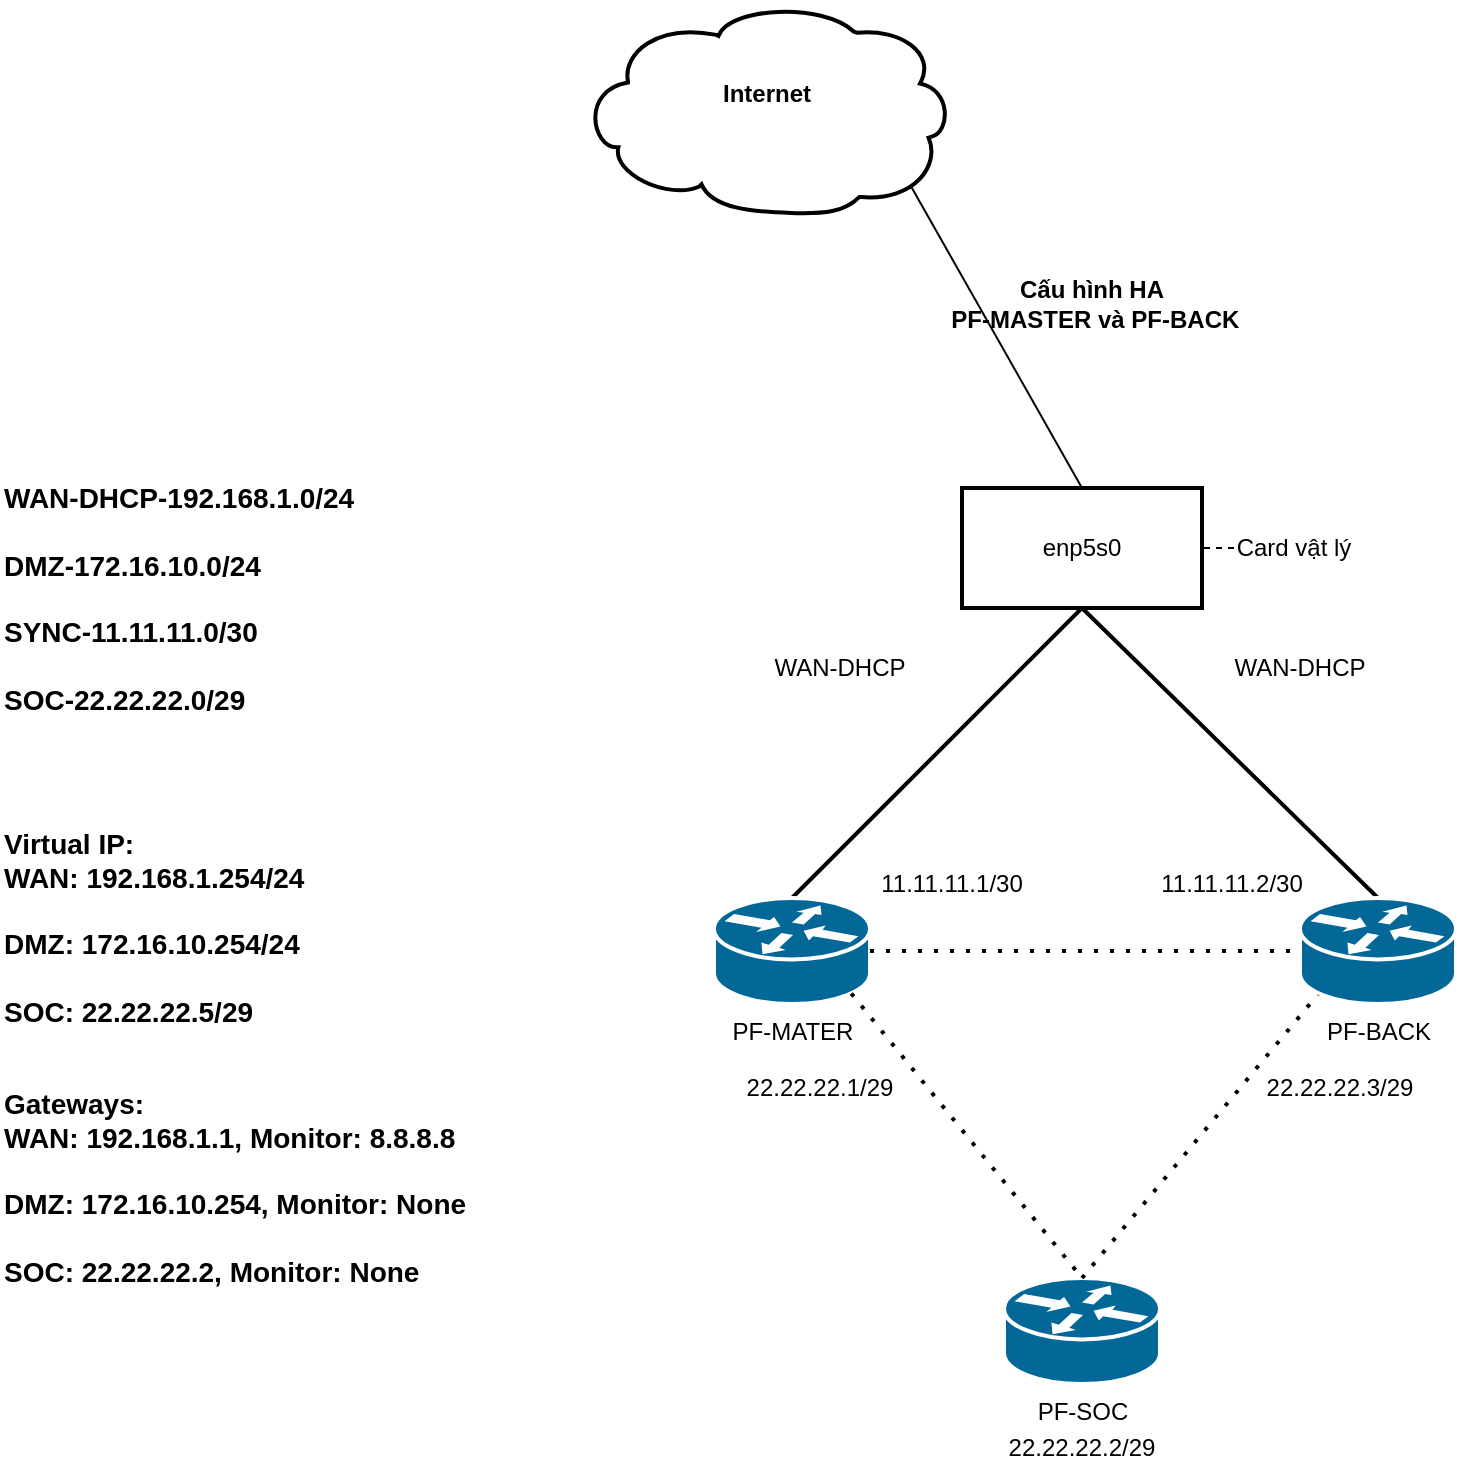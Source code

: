 <mxfile version="27.1.3">
  <diagram name="Trang-1" id="OdlgKHHiCkh582KKrEF_">
    <mxGraphModel dx="1426" dy="759" grid="1" gridSize="10" guides="1" tooltips="1" connect="1" arrows="1" fold="1" page="1" pageScale="1" pageWidth="827" pageHeight="1169" math="0" shadow="0">
      <root>
        <mxCell id="0" />
        <mxCell id="1" parent="0" />
        <mxCell id="BepguHZ5mL5OvtdZyTlk-1" value="&#xa;Internet&#xa;&#xa;" style="shape=mxgraph.cisco.storage.cloud;sketch=0;html=1;pointerEvents=1;dashed=0;strokeWidth=2;verticalLabelPosition=middle;verticalAlign=middle;align=center;outlineConnect=0;labelPosition=center;fontStyle=1" parent="1" vertex="1">
          <mxGeometry x="300" y="214" width="186" height="106" as="geometry" />
        </mxCell>
        <mxCell id="BepguHZ5mL5OvtdZyTlk-10" value="" style="endArrow=none;html=1;rounded=0;exitX=0.5;exitY=0;exitDx=0;exitDy=0;entryX=0.89;entryY=0.87;entryDx=0;entryDy=0;entryPerimeter=0;" parent="1" source="BepguHZ5mL5OvtdZyTlk-60" target="BepguHZ5mL5OvtdZyTlk-1" edge="1">
          <mxGeometry width="50" height="50" relative="1" as="geometry">
            <mxPoint x="505" y="392" as="sourcePoint" />
            <mxPoint x="302.54" y="204.22" as="targetPoint" />
          </mxGeometry>
        </mxCell>
        <mxCell id="BepguHZ5mL5OvtdZyTlk-60" value="enp5s0" style="rounded=0;whiteSpace=wrap;html=1;strokeWidth=2;" parent="1" vertex="1">
          <mxGeometry x="491" y="457" width="120" height="60" as="geometry" />
        </mxCell>
        <mxCell id="BepguHZ5mL5OvtdZyTlk-61" value="Card vật lý" style="text;html=1;align=center;verticalAlign=middle;whiteSpace=wrap;rounded=0;" parent="1" vertex="1">
          <mxGeometry x="627" y="472" width="60" height="30" as="geometry" />
        </mxCell>
        <mxCell id="BepguHZ5mL5OvtdZyTlk-62" value="" style="endArrow=none;dashed=1;html=1;rounded=0;entryX=1;entryY=0.5;entryDx=0;entryDy=0;exitX=0;exitY=0.5;exitDx=0;exitDy=0;" parent="1" source="BepguHZ5mL5OvtdZyTlk-61" target="BepguHZ5mL5OvtdZyTlk-60" edge="1">
          <mxGeometry width="50" height="50" relative="1" as="geometry">
            <mxPoint x="305" y="472" as="sourcePoint" />
            <mxPoint x="355" y="422" as="targetPoint" />
          </mxGeometry>
        </mxCell>
        <mxCell id="BepguHZ5mL5OvtdZyTlk-64" value="" style="endArrow=none;html=1;rounded=0;entryX=0.5;entryY=1;entryDx=0;entryDy=0;exitX=0.5;exitY=0;exitDx=0;exitDy=0;exitPerimeter=0;strokeWidth=2;" parent="1" source="N4NqB1LONKTEMlchDpm5-5" target="BepguHZ5mL5OvtdZyTlk-60" edge="1">
          <mxGeometry width="50" height="50" relative="1" as="geometry">
            <mxPoint x="319" y="582" as="sourcePoint" />
            <mxPoint x="560" y="582" as="targetPoint" />
          </mxGeometry>
        </mxCell>
        <mxCell id="BepguHZ5mL5OvtdZyTlk-65" value="WAN-DHCP" style="text;html=1;align=center;verticalAlign=middle;whiteSpace=wrap;rounded=0;" parent="1" vertex="1">
          <mxGeometry x="390" y="532" width="80" height="30" as="geometry" />
        </mxCell>
        <mxCell id="BepguHZ5mL5OvtdZyTlk-67" value="WAN-DHCP" style="text;html=1;align=center;verticalAlign=middle;whiteSpace=wrap;rounded=0;" parent="1" vertex="1">
          <mxGeometry x="620" y="532" width="80" height="30" as="geometry" />
        </mxCell>
        <mxCell id="BepguHZ5mL5OvtdZyTlk-68" value="" style="endArrow=none;html=1;rounded=0;entryX=0.5;entryY=1;entryDx=0;entryDy=0;exitX=0.5;exitY=0;exitDx=0;exitDy=0;exitPerimeter=0;strokeWidth=2;" parent="1" source="N4NqB1LONKTEMlchDpm5-6" target="BepguHZ5mL5OvtdZyTlk-60" edge="1">
          <mxGeometry width="50" height="50" relative="1" as="geometry">
            <mxPoint x="709" y="560.5" as="sourcePoint" />
            <mxPoint x="639" y="452" as="targetPoint" />
          </mxGeometry>
        </mxCell>
        <mxCell id="BepguHZ5mL5OvtdZyTlk-73" value="PF-SOC" style="shape=mxgraph.cisco.routers.router;sketch=0;html=1;pointerEvents=1;dashed=0;fillColor=#036897;strokeColor=#ffffff;strokeWidth=2;verticalLabelPosition=bottom;verticalAlign=top;align=center;outlineConnect=0;" parent="1" vertex="1">
          <mxGeometry x="512" y="852" width="78" height="53" as="geometry" />
        </mxCell>
        <mxCell id="BepguHZ5mL5OvtdZyTlk-74" value="22.22.22.2/29" style="text;html=1;align=center;verticalAlign=middle;whiteSpace=wrap;rounded=0;" parent="1" vertex="1">
          <mxGeometry x="521" y="922" width="60" height="30" as="geometry" />
        </mxCell>
        <mxCell id="BepguHZ5mL5OvtdZyTlk-76" value="" style="endArrow=none;dashed=1;html=1;dashPattern=1 3;strokeWidth=2;rounded=0;exitX=0.5;exitY=0;exitDx=0;exitDy=0;exitPerimeter=0;entryX=0.12;entryY=0.9;entryDx=0;entryDy=0;entryPerimeter=0;" parent="1" source="BepguHZ5mL5OvtdZyTlk-73" target="N4NqB1LONKTEMlchDpm5-6" edge="1">
          <mxGeometry width="50" height="50" relative="1" as="geometry">
            <mxPoint x="620" y="642" as="sourcePoint" />
            <mxPoint x="709" y="613.5" as="targetPoint" />
          </mxGeometry>
        </mxCell>
        <mxCell id="N4NqB1LONKTEMlchDpm5-4" value="&lt;div&gt;&lt;span&gt;WAN-DHCP-192.168.1.0/24&lt;/span&gt;&lt;/div&gt;&lt;div&gt;&lt;span&gt;&lt;br&gt;&lt;/span&gt;&lt;/div&gt;&lt;div&gt;&lt;span&gt;DMZ-172.16.10.0/24&lt;/span&gt;&lt;/div&gt;&lt;div&gt;&lt;span&gt;&lt;br&gt;&lt;/span&gt;&lt;/div&gt;&lt;div&gt;&lt;span&gt;SYNC-11.11.11.0/30&lt;/span&gt;&lt;/div&gt;&lt;div&gt;&lt;br&gt;&lt;/div&gt;&lt;div&gt;SOC-22.22.22.0/29&lt;/div&gt;&lt;div&gt;&lt;span&gt;&lt;br&gt;&lt;/span&gt;&lt;/div&gt;" style="text;html=1;align=left;verticalAlign=top;whiteSpace=wrap;rounded=0;fontStyle=1;labelPosition=center;verticalLabelPosition=middle;fontSize=14;" parent="1" vertex="1">
          <mxGeometry x="10" y="447" width="220" height="150" as="geometry" />
        </mxCell>
        <mxCell id="N4NqB1LONKTEMlchDpm5-5" value="&lt;div&gt;PF-MATER&lt;/div&gt;" style="shape=mxgraph.cisco.routers.router;sketch=0;html=1;pointerEvents=1;dashed=0;fillColor=#036897;strokeColor=#ffffff;strokeWidth=2;verticalLabelPosition=bottom;verticalAlign=top;align=center;outlineConnect=0;" parent="1" vertex="1">
          <mxGeometry x="367" y="662" width="78" height="53" as="geometry" />
        </mxCell>
        <mxCell id="N4NqB1LONKTEMlchDpm5-6" value="PF-BACK" style="shape=mxgraph.cisco.routers.router;sketch=0;html=1;pointerEvents=1;dashed=0;fillColor=#036897;strokeColor=#ffffff;strokeWidth=2;verticalLabelPosition=bottom;verticalAlign=top;align=center;outlineConnect=0;" parent="1" vertex="1">
          <mxGeometry x="660" y="662" width="78" height="53" as="geometry" />
        </mxCell>
        <mxCell id="N4NqB1LONKTEMlchDpm5-7" value="22.22.22.1/29" style="text;html=1;align=center;verticalAlign=middle;whiteSpace=wrap;rounded=0;" parent="1" vertex="1">
          <mxGeometry x="390" y="742" width="60" height="30" as="geometry" />
        </mxCell>
        <mxCell id="N4NqB1LONKTEMlchDpm5-8" value="&lt;div&gt;22.22.22.3/29&lt;/div&gt;" style="text;html=1;align=center;verticalAlign=middle;whiteSpace=wrap;rounded=0;" parent="1" vertex="1">
          <mxGeometry x="650" y="742" width="60" height="30" as="geometry" />
        </mxCell>
        <mxCell id="N4NqB1LONKTEMlchDpm5-9" value="" style="endArrow=none;dashed=1;html=1;dashPattern=1 3;strokeWidth=2;rounded=0;exitX=1;exitY=0.5;exitDx=0;exitDy=0;exitPerimeter=0;entryX=0;entryY=0.5;entryDx=0;entryDy=0;entryPerimeter=0;" parent="1" source="N4NqB1LONKTEMlchDpm5-5" target="N4NqB1LONKTEMlchDpm5-6" edge="1">
          <mxGeometry width="50" height="50" relative="1" as="geometry">
            <mxPoint x="500" y="692" as="sourcePoint" />
            <mxPoint x="550" y="642" as="targetPoint" />
          </mxGeometry>
        </mxCell>
        <mxCell id="N4NqB1LONKTEMlchDpm5-10" value="" style="endArrow=none;dashed=1;html=1;dashPattern=1 3;strokeWidth=2;rounded=0;exitX=0.88;exitY=0.9;exitDx=0;exitDy=0;exitPerimeter=0;entryX=0.5;entryY=0;entryDx=0;entryDy=0;entryPerimeter=0;" parent="1" source="N4NqB1LONKTEMlchDpm5-5" target="BepguHZ5mL5OvtdZyTlk-73" edge="1">
          <mxGeometry width="50" height="50" relative="1" as="geometry">
            <mxPoint x="500" y="692" as="sourcePoint" />
            <mxPoint x="550" y="642" as="targetPoint" />
          </mxGeometry>
        </mxCell>
        <mxCell id="N4NqB1LONKTEMlchDpm5-11" value="&lt;div&gt;11.11.11.1/30&lt;/div&gt;" style="text;html=1;align=center;verticalAlign=middle;whiteSpace=wrap;rounded=0;" parent="1" vertex="1">
          <mxGeometry x="452" y="640" width="68" height="30" as="geometry" />
        </mxCell>
        <mxCell id="N4NqB1LONKTEMlchDpm5-12" value="&lt;div&gt;11.11.11.2/30&lt;/div&gt;" style="text;html=1;align=center;verticalAlign=middle;whiteSpace=wrap;rounded=0;" parent="1" vertex="1">
          <mxGeometry x="592" y="640" width="68" height="30" as="geometry" />
        </mxCell>
        <mxCell id="N4NqB1LONKTEMlchDpm5-15" value="&lt;div&gt;Cấu hình HA&lt;/div&gt;&lt;div&gt;&amp;nbsp;PF-MASTER và PF-BACK&lt;/div&gt;" style="text;html=1;align=center;verticalAlign=middle;whiteSpace=wrap;rounded=0;fontStyle=1" parent="1" vertex="1">
          <mxGeometry x="462" y="320" width="188" height="90" as="geometry" />
        </mxCell>
        <mxCell id="N4NqB1LONKTEMlchDpm5-16" value="&lt;div&gt;&lt;span&gt;Virtual IP:&lt;/span&gt;&lt;/div&gt;&lt;div&gt;&lt;span&gt;WAN: 192.168.1.254/24&lt;/span&gt;&lt;/div&gt;&lt;div&gt;&lt;span&gt;&lt;br&gt;&lt;/span&gt;&lt;/div&gt;&lt;div&gt;&lt;span&gt;DMZ: 172.16.10.254/24&lt;/span&gt;&lt;/div&gt;&lt;div&gt;&lt;span&gt;&lt;br&gt;&lt;/span&gt;&lt;/div&gt;&lt;div&gt;SOC: 22.22.22.5/29&lt;/div&gt;&lt;div&gt;&lt;span&gt;&lt;br&gt;&lt;/span&gt;&lt;/div&gt;" style="text;html=1;align=left;verticalAlign=top;whiteSpace=wrap;rounded=0;fontStyle=1;labelPosition=center;verticalLabelPosition=middle;fontSize=14;" parent="1" vertex="1">
          <mxGeometry x="10" y="620" width="220" height="150" as="geometry" />
        </mxCell>
        <mxCell id="N4NqB1LONKTEMlchDpm5-17" value="&lt;div&gt;&lt;span&gt;Gateways:&lt;/span&gt;&lt;/div&gt;&lt;div&gt;&lt;span&gt;WAN: 192.168.1.1, Monitor: 8.8.8.8&lt;/span&gt;&lt;/div&gt;&lt;div&gt;&lt;span&gt;&lt;br&gt;&lt;/span&gt;&lt;/div&gt;&lt;div&gt;&lt;span&gt;DMZ: 172.16.10.254, Monitor: None&lt;/span&gt;&lt;/div&gt;&lt;div&gt;&lt;span&gt;&lt;br&gt;&lt;/span&gt;&lt;/div&gt;&lt;div&gt;SOC: 22.22.22.2, Monitor: None&lt;/div&gt;&lt;div&gt;&lt;span&gt;&lt;br&gt;&lt;/span&gt;&lt;/div&gt;" style="text;html=1;align=left;verticalAlign=top;whiteSpace=wrap;rounded=0;fontStyle=1;labelPosition=center;verticalLabelPosition=middle;fontSize=14;" parent="1" vertex="1">
          <mxGeometry x="10" y="750" width="310" height="150" as="geometry" />
        </mxCell>
      </root>
    </mxGraphModel>
  </diagram>
</mxfile>
